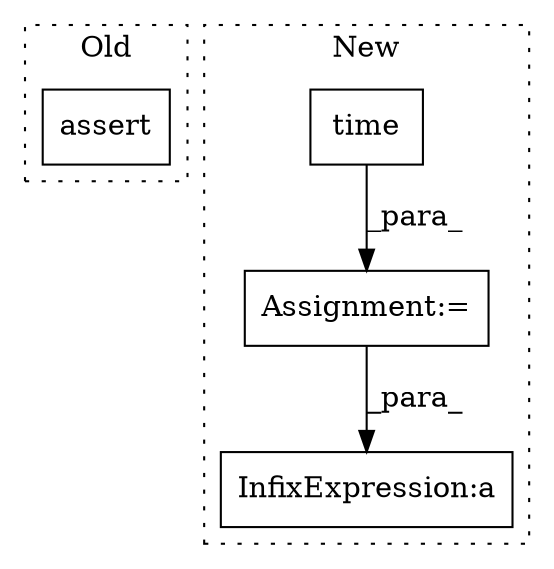 digraph G {
subgraph cluster0 {
1 [label="assert" a="32" s="494,525" l="26,1" shape="box"];
label = "Old";
style="dotted";
}
subgraph cluster1 {
2 [label="time" a="32" s="683" l="6" shape="box"];
3 [label="Assignment:=" a="7" s="682" l="1" shape="box"];
4 [label="InfixExpression:a" a="27" s="754" l="3" shape="box"];
label = "New";
style="dotted";
}
2 -> 3 [label="_para_"];
3 -> 4 [label="_para_"];
}